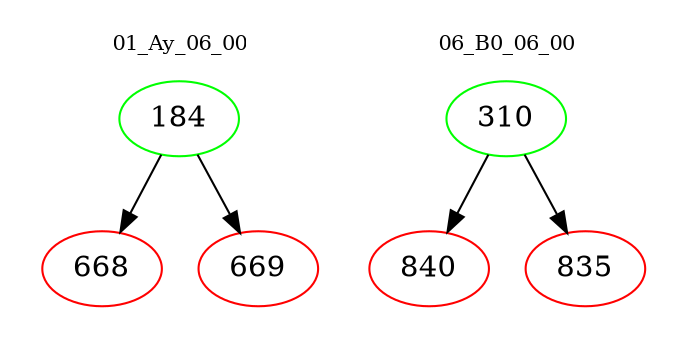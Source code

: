 digraph{
subgraph cluster_0 {
color = white
label = "01_Ay_06_00";
fontsize=10;
T0_184 [label="184", color="green"]
T0_184 -> T0_668 [color="black"]
T0_668 [label="668", color="red"]
T0_184 -> T0_669 [color="black"]
T0_669 [label="669", color="red"]
}
subgraph cluster_1 {
color = white
label = "06_B0_06_00";
fontsize=10;
T1_310 [label="310", color="green"]
T1_310 -> T1_840 [color="black"]
T1_840 [label="840", color="red"]
T1_310 -> T1_835 [color="black"]
T1_835 [label="835", color="red"]
}
}

